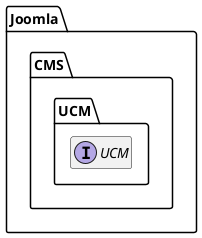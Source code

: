 @startuml
set namespaceSeparator \\
hide members
hide << alias >> circle

interface Joomla\\CMS\\UCM\\UCM
@enduml
